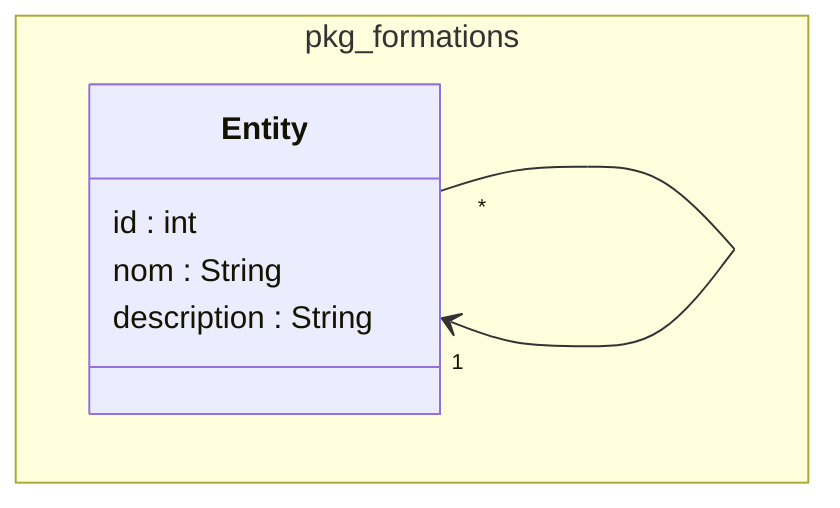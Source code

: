 classDiagram

namespace pkg_formations {

class Entity {
  id : int
  nom : String
  description : String
}

}

Entity "*" --> "1" Entity